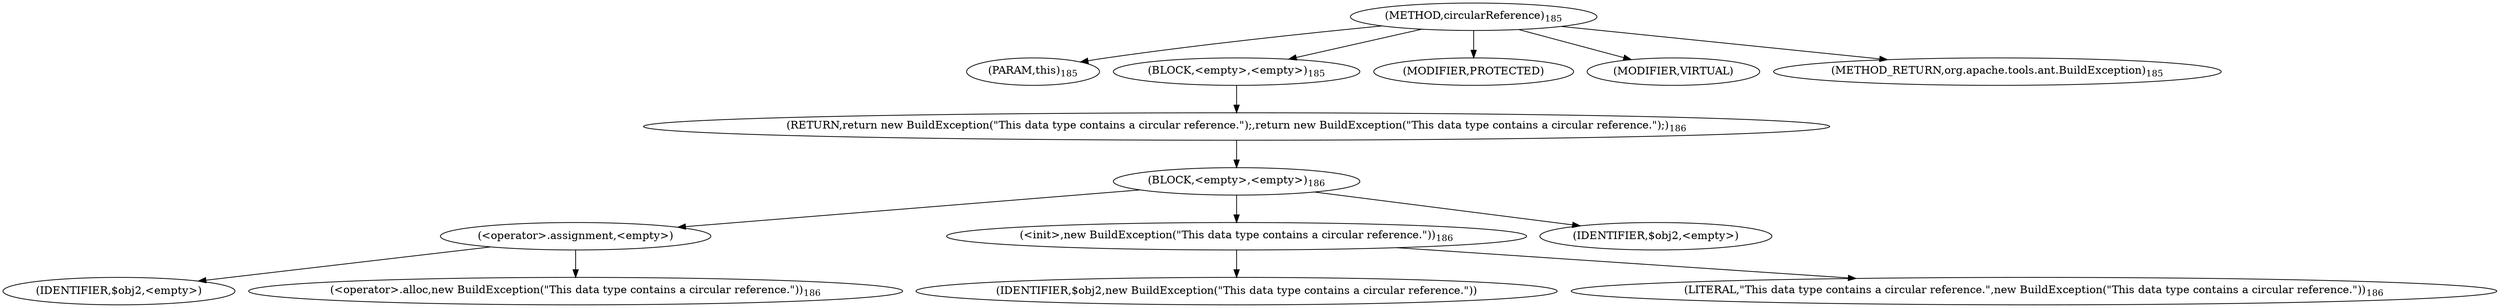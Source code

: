 digraph "circularReference" {  
"171" [label = <(METHOD,circularReference)<SUB>185</SUB>> ]
"172" [label = <(PARAM,this)<SUB>185</SUB>> ]
"173" [label = <(BLOCK,&lt;empty&gt;,&lt;empty&gt;)<SUB>185</SUB>> ]
"174" [label = <(RETURN,return new BuildException(&quot;This data type contains a circular reference.&quot;);,return new BuildException(&quot;This data type contains a circular reference.&quot;);)<SUB>186</SUB>> ]
"175" [label = <(BLOCK,&lt;empty&gt;,&lt;empty&gt;)<SUB>186</SUB>> ]
"176" [label = <(&lt;operator&gt;.assignment,&lt;empty&gt;)> ]
"177" [label = <(IDENTIFIER,$obj2,&lt;empty&gt;)> ]
"178" [label = <(&lt;operator&gt;.alloc,new BuildException(&quot;This data type contains a circular reference.&quot;))<SUB>186</SUB>> ]
"179" [label = <(&lt;init&gt;,new BuildException(&quot;This data type contains a circular reference.&quot;))<SUB>186</SUB>> ]
"180" [label = <(IDENTIFIER,$obj2,new BuildException(&quot;This data type contains a circular reference.&quot;))> ]
"181" [label = <(LITERAL,&quot;This data type contains a circular reference.&quot;,new BuildException(&quot;This data type contains a circular reference.&quot;))<SUB>186</SUB>> ]
"182" [label = <(IDENTIFIER,$obj2,&lt;empty&gt;)> ]
"183" [label = <(MODIFIER,PROTECTED)> ]
"184" [label = <(MODIFIER,VIRTUAL)> ]
"185" [label = <(METHOD_RETURN,org.apache.tools.ant.BuildException)<SUB>185</SUB>> ]
  "171" -> "172" 
  "171" -> "173" 
  "171" -> "183" 
  "171" -> "184" 
  "171" -> "185" 
  "173" -> "174" 
  "174" -> "175" 
  "175" -> "176" 
  "175" -> "179" 
  "175" -> "182" 
  "176" -> "177" 
  "176" -> "178" 
  "179" -> "180" 
  "179" -> "181" 
}
